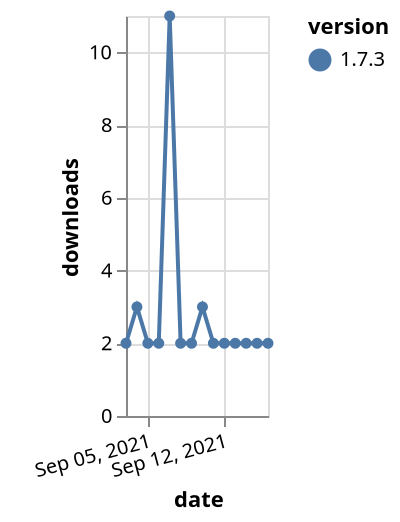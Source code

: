 {"$schema": "https://vega.github.io/schema/vega-lite/v5.json", "description": "A simple bar chart with embedded data.", "data": {"values": [{"date": "2021-09-03", "total": 5072, "delta": 2, "version": "1.7.3"}, {"date": "2021-09-04", "total": 5075, "delta": 3, "version": "1.7.3"}, {"date": "2021-09-05", "total": 5077, "delta": 2, "version": "1.7.3"}, {"date": "2021-09-06", "total": 5079, "delta": 2, "version": "1.7.3"}, {"date": "2021-09-07", "total": 5090, "delta": 11, "version": "1.7.3"}, {"date": "2021-09-08", "total": 5092, "delta": 2, "version": "1.7.3"}, {"date": "2021-09-09", "total": 5094, "delta": 2, "version": "1.7.3"}, {"date": "2021-09-10", "total": 5097, "delta": 3, "version": "1.7.3"}, {"date": "2021-09-11", "total": 5099, "delta": 2, "version": "1.7.3"}, {"date": "2021-09-12", "total": 5101, "delta": 2, "version": "1.7.3"}, {"date": "2021-09-13", "total": 5103, "delta": 2, "version": "1.7.3"}, {"date": "2021-09-14", "total": 5105, "delta": 2, "version": "1.7.3"}, {"date": "2021-09-15", "total": 5107, "delta": 2, "version": "1.7.3"}, {"date": "2021-09-16", "total": 5109, "delta": 2, "version": "1.7.3"}]}, "width": "container", "mark": {"type": "line", "point": {"filled": true}}, "encoding": {"x": {"field": "date", "type": "temporal", "timeUnit": "yearmonthdate", "title": "date", "axis": {"labelAngle": -15}}, "y": {"field": "delta", "type": "quantitative", "title": "downloads"}, "color": {"field": "version", "type": "nominal"}, "tooltip": {"field": "delta"}}}